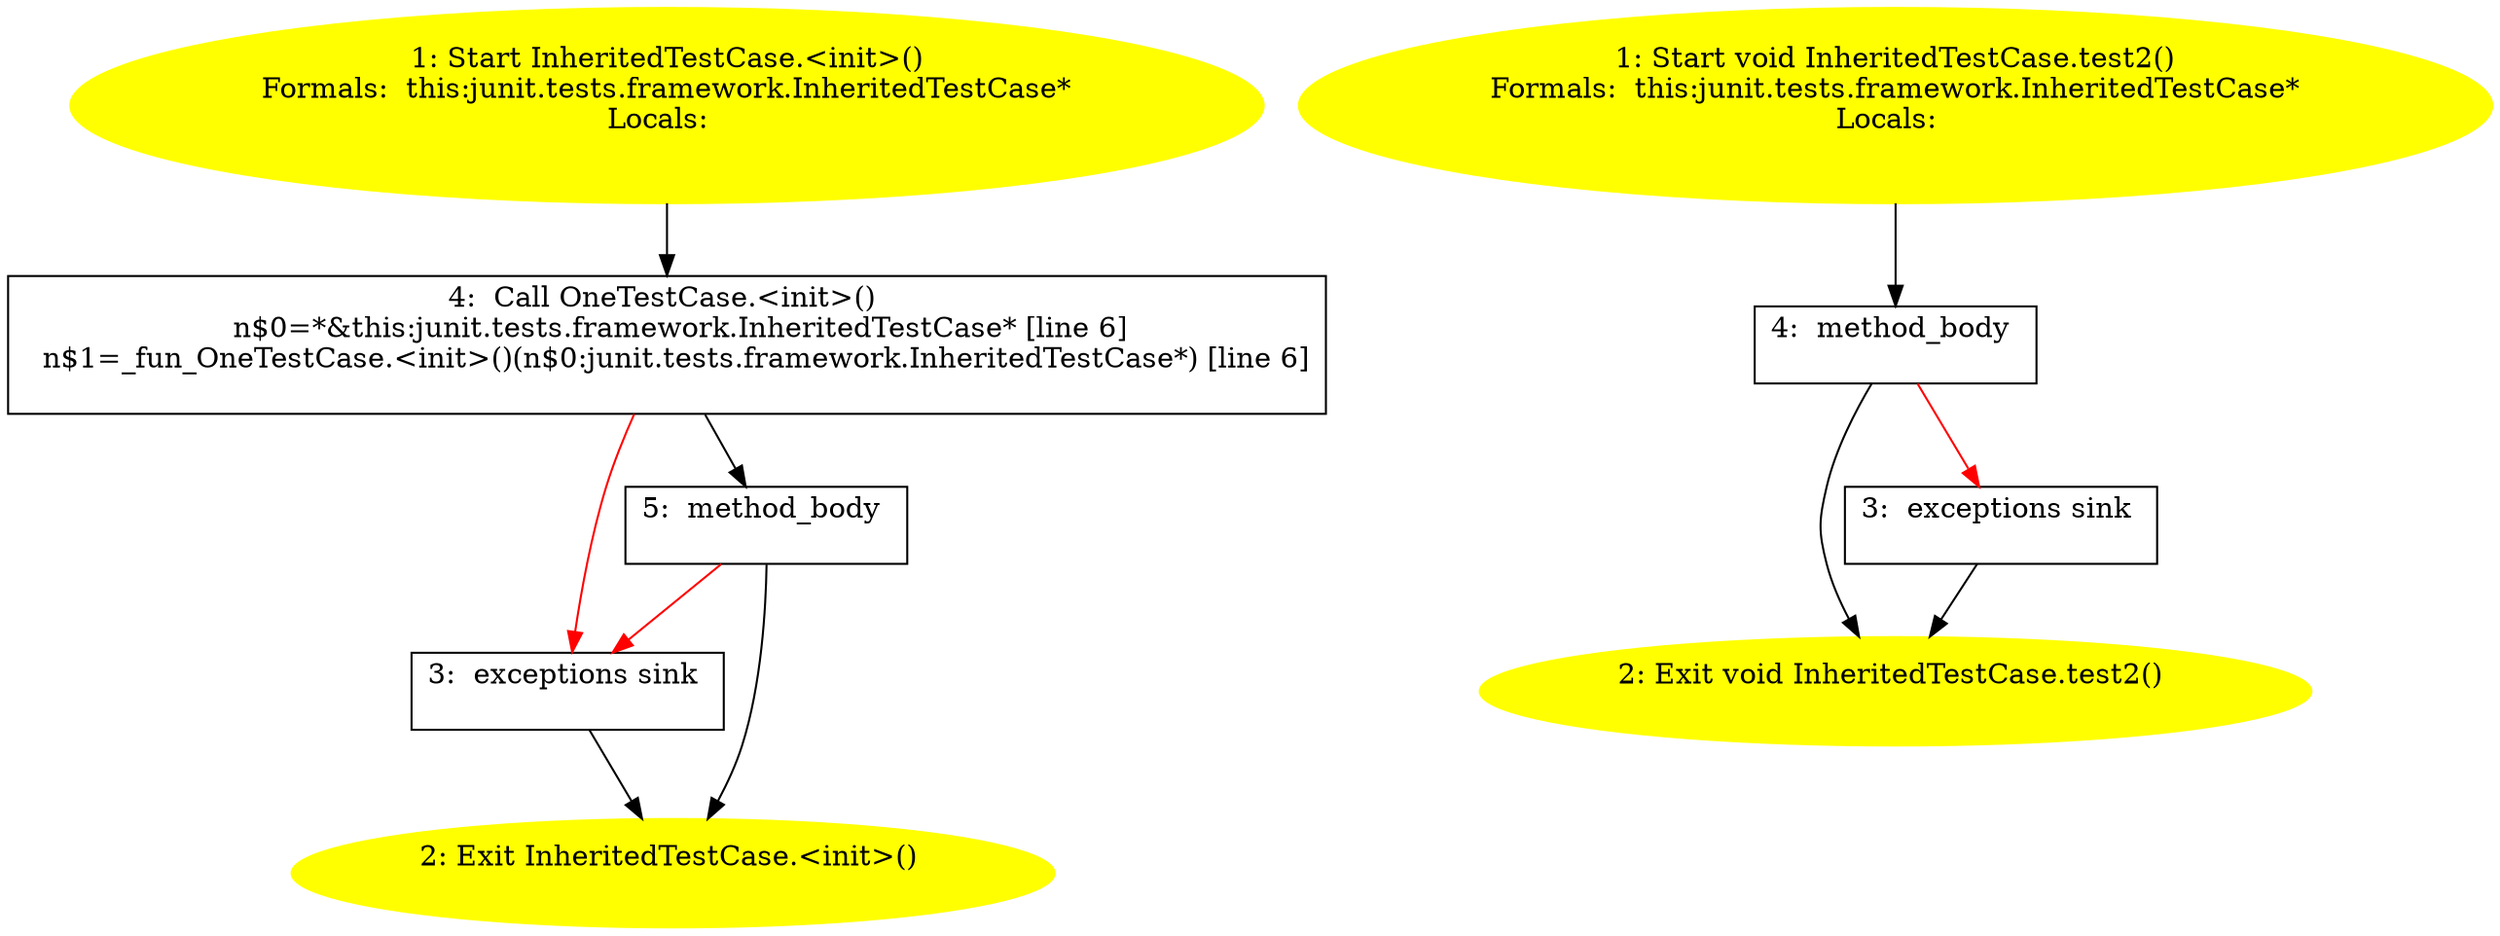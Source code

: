 /* @generated */
digraph cfg {
"junit.tests.framework.InheritedTestCase.<init>().414f0bda6fae09368f5ce1a90cfc155b_1" [label="1: Start InheritedTestCase.<init>()\nFormals:  this:junit.tests.framework.InheritedTestCase*\nLocals:  \n  " color=yellow style=filled]
	

	 "junit.tests.framework.InheritedTestCase.<init>().414f0bda6fae09368f5ce1a90cfc155b_1" -> "junit.tests.framework.InheritedTestCase.<init>().414f0bda6fae09368f5ce1a90cfc155b_4" ;
"junit.tests.framework.InheritedTestCase.<init>().414f0bda6fae09368f5ce1a90cfc155b_2" [label="2: Exit InheritedTestCase.<init>() \n  " color=yellow style=filled]
	

"junit.tests.framework.InheritedTestCase.<init>().414f0bda6fae09368f5ce1a90cfc155b_3" [label="3:  exceptions sink \n  " shape="box"]
	

	 "junit.tests.framework.InheritedTestCase.<init>().414f0bda6fae09368f5ce1a90cfc155b_3" -> "junit.tests.framework.InheritedTestCase.<init>().414f0bda6fae09368f5ce1a90cfc155b_2" ;
"junit.tests.framework.InheritedTestCase.<init>().414f0bda6fae09368f5ce1a90cfc155b_4" [label="4:  Call OneTestCase.<init>() \n   n$0=*&this:junit.tests.framework.InheritedTestCase* [line 6]\n  n$1=_fun_OneTestCase.<init>()(n$0:junit.tests.framework.InheritedTestCase*) [line 6]\n " shape="box"]
	

	 "junit.tests.framework.InheritedTestCase.<init>().414f0bda6fae09368f5ce1a90cfc155b_4" -> "junit.tests.framework.InheritedTestCase.<init>().414f0bda6fae09368f5ce1a90cfc155b_5" ;
	 "junit.tests.framework.InheritedTestCase.<init>().414f0bda6fae09368f5ce1a90cfc155b_4" -> "junit.tests.framework.InheritedTestCase.<init>().414f0bda6fae09368f5ce1a90cfc155b_3" [color="red" ];
"junit.tests.framework.InheritedTestCase.<init>().414f0bda6fae09368f5ce1a90cfc155b_5" [label="5:  method_body \n  " shape="box"]
	

	 "junit.tests.framework.InheritedTestCase.<init>().414f0bda6fae09368f5ce1a90cfc155b_5" -> "junit.tests.framework.InheritedTestCase.<init>().414f0bda6fae09368f5ce1a90cfc155b_2" ;
	 "junit.tests.framework.InheritedTestCase.<init>().414f0bda6fae09368f5ce1a90cfc155b_5" -> "junit.tests.framework.InheritedTestCase.<init>().414f0bda6fae09368f5ce1a90cfc155b_3" [color="red" ];
"junit.tests.framework.InheritedTestCase.test2():void.0c806203ac7799f005d6472c16339614_1" [label="1: Start void InheritedTestCase.test2()\nFormals:  this:junit.tests.framework.InheritedTestCase*\nLocals:  \n  " color=yellow style=filled]
	

	 "junit.tests.framework.InheritedTestCase.test2():void.0c806203ac7799f005d6472c16339614_1" -> "junit.tests.framework.InheritedTestCase.test2():void.0c806203ac7799f005d6472c16339614_4" ;
"junit.tests.framework.InheritedTestCase.test2():void.0c806203ac7799f005d6472c16339614_2" [label="2: Exit void InheritedTestCase.test2() \n  " color=yellow style=filled]
	

"junit.tests.framework.InheritedTestCase.test2():void.0c806203ac7799f005d6472c16339614_3" [label="3:  exceptions sink \n  " shape="box"]
	

	 "junit.tests.framework.InheritedTestCase.test2():void.0c806203ac7799f005d6472c16339614_3" -> "junit.tests.framework.InheritedTestCase.test2():void.0c806203ac7799f005d6472c16339614_2" ;
"junit.tests.framework.InheritedTestCase.test2():void.0c806203ac7799f005d6472c16339614_4" [label="4:  method_body \n  " shape="box"]
	

	 "junit.tests.framework.InheritedTestCase.test2():void.0c806203ac7799f005d6472c16339614_4" -> "junit.tests.framework.InheritedTestCase.test2():void.0c806203ac7799f005d6472c16339614_2" ;
	 "junit.tests.framework.InheritedTestCase.test2():void.0c806203ac7799f005d6472c16339614_4" -> "junit.tests.framework.InheritedTestCase.test2():void.0c806203ac7799f005d6472c16339614_3" [color="red" ];
}
